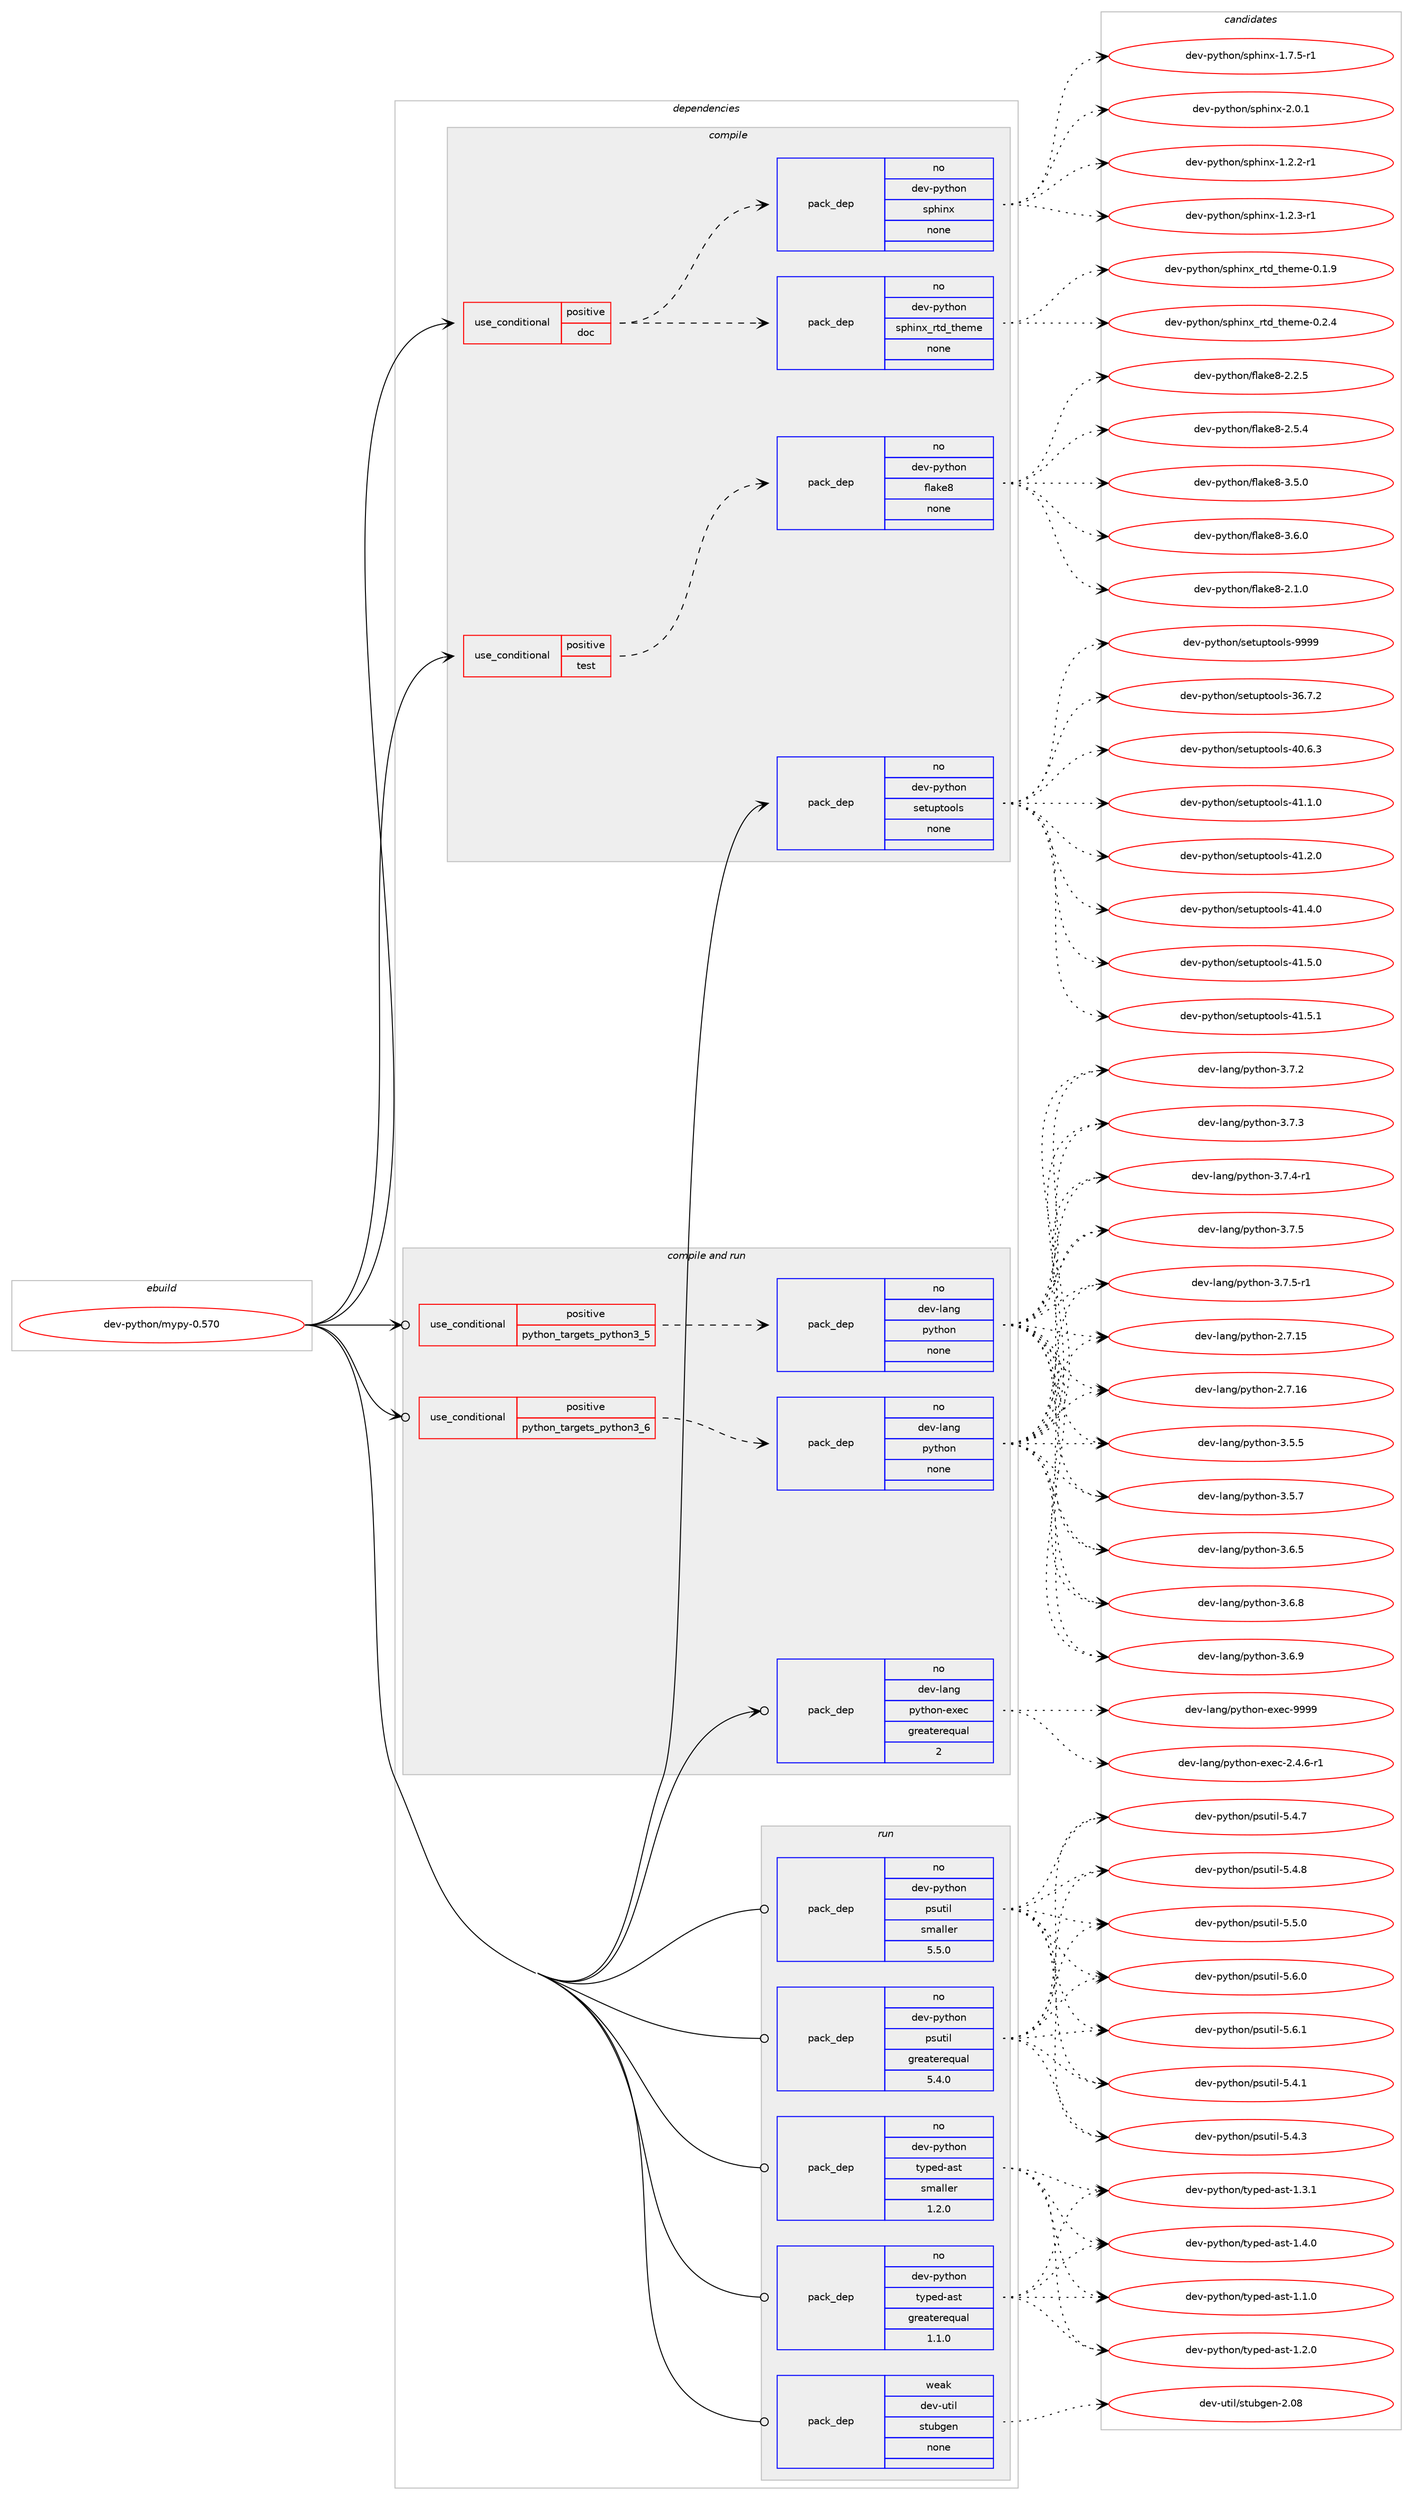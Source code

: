 digraph prolog {

# *************
# Graph options
# *************

newrank=true;
concentrate=true;
compound=true;
graph [rankdir=LR,fontname=Helvetica,fontsize=10,ranksep=1.5];#, ranksep=2.5, nodesep=0.2];
edge  [arrowhead=vee];
node  [fontname=Helvetica,fontsize=10];

# **********
# The ebuild
# **********

subgraph cluster_leftcol {
color=gray;
rank=same;
label=<<i>ebuild</i>>;
id [label="dev-python/mypy-0.570", color=red, width=4, href="../dev-python/mypy-0.570.svg"];
}

# ****************
# The dependencies
# ****************

subgraph cluster_midcol {
color=gray;
label=<<i>dependencies</i>>;
subgraph cluster_compile {
fillcolor="#eeeeee";
style=filled;
label=<<i>compile</i>>;
subgraph cond142781 {
dependency615420 [label=<<TABLE BORDER="0" CELLBORDER="1" CELLSPACING="0" CELLPADDING="4"><TR><TD ROWSPAN="3" CELLPADDING="10">use_conditional</TD></TR><TR><TD>positive</TD></TR><TR><TD>doc</TD></TR></TABLE>>, shape=none, color=red];
subgraph pack460834 {
dependency615421 [label=<<TABLE BORDER="0" CELLBORDER="1" CELLSPACING="0" CELLPADDING="4" WIDTH="220"><TR><TD ROWSPAN="6" CELLPADDING="30">pack_dep</TD></TR><TR><TD WIDTH="110">no</TD></TR><TR><TD>dev-python</TD></TR><TR><TD>sphinx</TD></TR><TR><TD>none</TD></TR><TR><TD></TD></TR></TABLE>>, shape=none, color=blue];
}
dependency615420:e -> dependency615421:w [weight=20,style="dashed",arrowhead="vee"];
subgraph pack460835 {
dependency615422 [label=<<TABLE BORDER="0" CELLBORDER="1" CELLSPACING="0" CELLPADDING="4" WIDTH="220"><TR><TD ROWSPAN="6" CELLPADDING="30">pack_dep</TD></TR><TR><TD WIDTH="110">no</TD></TR><TR><TD>dev-python</TD></TR><TR><TD>sphinx_rtd_theme</TD></TR><TR><TD>none</TD></TR><TR><TD></TD></TR></TABLE>>, shape=none, color=blue];
}
dependency615420:e -> dependency615422:w [weight=20,style="dashed",arrowhead="vee"];
}
id:e -> dependency615420:w [weight=20,style="solid",arrowhead="vee"];
subgraph cond142782 {
dependency615423 [label=<<TABLE BORDER="0" CELLBORDER="1" CELLSPACING="0" CELLPADDING="4"><TR><TD ROWSPAN="3" CELLPADDING="10">use_conditional</TD></TR><TR><TD>positive</TD></TR><TR><TD>test</TD></TR></TABLE>>, shape=none, color=red];
subgraph pack460836 {
dependency615424 [label=<<TABLE BORDER="0" CELLBORDER="1" CELLSPACING="0" CELLPADDING="4" WIDTH="220"><TR><TD ROWSPAN="6" CELLPADDING="30">pack_dep</TD></TR><TR><TD WIDTH="110">no</TD></TR><TR><TD>dev-python</TD></TR><TR><TD>flake8</TD></TR><TR><TD>none</TD></TR><TR><TD></TD></TR></TABLE>>, shape=none, color=blue];
}
dependency615423:e -> dependency615424:w [weight=20,style="dashed",arrowhead="vee"];
}
id:e -> dependency615423:w [weight=20,style="solid",arrowhead="vee"];
subgraph pack460837 {
dependency615425 [label=<<TABLE BORDER="0" CELLBORDER="1" CELLSPACING="0" CELLPADDING="4" WIDTH="220"><TR><TD ROWSPAN="6" CELLPADDING="30">pack_dep</TD></TR><TR><TD WIDTH="110">no</TD></TR><TR><TD>dev-python</TD></TR><TR><TD>setuptools</TD></TR><TR><TD>none</TD></TR><TR><TD></TD></TR></TABLE>>, shape=none, color=blue];
}
id:e -> dependency615425:w [weight=20,style="solid",arrowhead="vee"];
}
subgraph cluster_compileandrun {
fillcolor="#eeeeee";
style=filled;
label=<<i>compile and run</i>>;
subgraph cond142783 {
dependency615426 [label=<<TABLE BORDER="0" CELLBORDER="1" CELLSPACING="0" CELLPADDING="4"><TR><TD ROWSPAN="3" CELLPADDING="10">use_conditional</TD></TR><TR><TD>positive</TD></TR><TR><TD>python_targets_python3_5</TD></TR></TABLE>>, shape=none, color=red];
subgraph pack460838 {
dependency615427 [label=<<TABLE BORDER="0" CELLBORDER="1" CELLSPACING="0" CELLPADDING="4" WIDTH="220"><TR><TD ROWSPAN="6" CELLPADDING="30">pack_dep</TD></TR><TR><TD WIDTH="110">no</TD></TR><TR><TD>dev-lang</TD></TR><TR><TD>python</TD></TR><TR><TD>none</TD></TR><TR><TD></TD></TR></TABLE>>, shape=none, color=blue];
}
dependency615426:e -> dependency615427:w [weight=20,style="dashed",arrowhead="vee"];
}
id:e -> dependency615426:w [weight=20,style="solid",arrowhead="odotvee"];
subgraph cond142784 {
dependency615428 [label=<<TABLE BORDER="0" CELLBORDER="1" CELLSPACING="0" CELLPADDING="4"><TR><TD ROWSPAN="3" CELLPADDING="10">use_conditional</TD></TR><TR><TD>positive</TD></TR><TR><TD>python_targets_python3_6</TD></TR></TABLE>>, shape=none, color=red];
subgraph pack460839 {
dependency615429 [label=<<TABLE BORDER="0" CELLBORDER="1" CELLSPACING="0" CELLPADDING="4" WIDTH="220"><TR><TD ROWSPAN="6" CELLPADDING="30">pack_dep</TD></TR><TR><TD WIDTH="110">no</TD></TR><TR><TD>dev-lang</TD></TR><TR><TD>python</TD></TR><TR><TD>none</TD></TR><TR><TD></TD></TR></TABLE>>, shape=none, color=blue];
}
dependency615428:e -> dependency615429:w [weight=20,style="dashed",arrowhead="vee"];
}
id:e -> dependency615428:w [weight=20,style="solid",arrowhead="odotvee"];
subgraph pack460840 {
dependency615430 [label=<<TABLE BORDER="0" CELLBORDER="1" CELLSPACING="0" CELLPADDING="4" WIDTH="220"><TR><TD ROWSPAN="6" CELLPADDING="30">pack_dep</TD></TR><TR><TD WIDTH="110">no</TD></TR><TR><TD>dev-lang</TD></TR><TR><TD>python-exec</TD></TR><TR><TD>greaterequal</TD></TR><TR><TD>2</TD></TR></TABLE>>, shape=none, color=blue];
}
id:e -> dependency615430:w [weight=20,style="solid",arrowhead="odotvee"];
}
subgraph cluster_run {
fillcolor="#eeeeee";
style=filled;
label=<<i>run</i>>;
subgraph pack460841 {
dependency615431 [label=<<TABLE BORDER="0" CELLBORDER="1" CELLSPACING="0" CELLPADDING="4" WIDTH="220"><TR><TD ROWSPAN="6" CELLPADDING="30">pack_dep</TD></TR><TR><TD WIDTH="110">no</TD></TR><TR><TD>dev-python</TD></TR><TR><TD>psutil</TD></TR><TR><TD>greaterequal</TD></TR><TR><TD>5.4.0</TD></TR></TABLE>>, shape=none, color=blue];
}
id:e -> dependency615431:w [weight=20,style="solid",arrowhead="odot"];
subgraph pack460842 {
dependency615432 [label=<<TABLE BORDER="0" CELLBORDER="1" CELLSPACING="0" CELLPADDING="4" WIDTH="220"><TR><TD ROWSPAN="6" CELLPADDING="30">pack_dep</TD></TR><TR><TD WIDTH="110">no</TD></TR><TR><TD>dev-python</TD></TR><TR><TD>psutil</TD></TR><TR><TD>smaller</TD></TR><TR><TD>5.5.0</TD></TR></TABLE>>, shape=none, color=blue];
}
id:e -> dependency615432:w [weight=20,style="solid",arrowhead="odot"];
subgraph pack460843 {
dependency615433 [label=<<TABLE BORDER="0" CELLBORDER="1" CELLSPACING="0" CELLPADDING="4" WIDTH="220"><TR><TD ROWSPAN="6" CELLPADDING="30">pack_dep</TD></TR><TR><TD WIDTH="110">no</TD></TR><TR><TD>dev-python</TD></TR><TR><TD>typed-ast</TD></TR><TR><TD>greaterequal</TD></TR><TR><TD>1.1.0</TD></TR></TABLE>>, shape=none, color=blue];
}
id:e -> dependency615433:w [weight=20,style="solid",arrowhead="odot"];
subgraph pack460844 {
dependency615434 [label=<<TABLE BORDER="0" CELLBORDER="1" CELLSPACING="0" CELLPADDING="4" WIDTH="220"><TR><TD ROWSPAN="6" CELLPADDING="30">pack_dep</TD></TR><TR><TD WIDTH="110">no</TD></TR><TR><TD>dev-python</TD></TR><TR><TD>typed-ast</TD></TR><TR><TD>smaller</TD></TR><TR><TD>1.2.0</TD></TR></TABLE>>, shape=none, color=blue];
}
id:e -> dependency615434:w [weight=20,style="solid",arrowhead="odot"];
subgraph pack460845 {
dependency615435 [label=<<TABLE BORDER="0" CELLBORDER="1" CELLSPACING="0" CELLPADDING="4" WIDTH="220"><TR><TD ROWSPAN="6" CELLPADDING="30">pack_dep</TD></TR><TR><TD WIDTH="110">weak</TD></TR><TR><TD>dev-util</TD></TR><TR><TD>stubgen</TD></TR><TR><TD>none</TD></TR><TR><TD></TD></TR></TABLE>>, shape=none, color=blue];
}
id:e -> dependency615435:w [weight=20,style="solid",arrowhead="odot"];
}
}

# **************
# The candidates
# **************

subgraph cluster_choices {
rank=same;
color=gray;
label=<<i>candidates</i>>;

subgraph choice460834 {
color=black;
nodesep=1;
choice10010111845112121116104111110471151121041051101204549465046504511449 [label="dev-python/sphinx-1.2.2-r1", color=red, width=4,href="../dev-python/sphinx-1.2.2-r1.svg"];
choice10010111845112121116104111110471151121041051101204549465046514511449 [label="dev-python/sphinx-1.2.3-r1", color=red, width=4,href="../dev-python/sphinx-1.2.3-r1.svg"];
choice10010111845112121116104111110471151121041051101204549465546534511449 [label="dev-python/sphinx-1.7.5-r1", color=red, width=4,href="../dev-python/sphinx-1.7.5-r1.svg"];
choice1001011184511212111610411111047115112104105110120455046484649 [label="dev-python/sphinx-2.0.1", color=red, width=4,href="../dev-python/sphinx-2.0.1.svg"];
dependency615421:e -> choice10010111845112121116104111110471151121041051101204549465046504511449:w [style=dotted,weight="100"];
dependency615421:e -> choice10010111845112121116104111110471151121041051101204549465046514511449:w [style=dotted,weight="100"];
dependency615421:e -> choice10010111845112121116104111110471151121041051101204549465546534511449:w [style=dotted,weight="100"];
dependency615421:e -> choice1001011184511212111610411111047115112104105110120455046484649:w [style=dotted,weight="100"];
}
subgraph choice460835 {
color=black;
nodesep=1;
choice10010111845112121116104111110471151121041051101209511411610095116104101109101454846494657 [label="dev-python/sphinx_rtd_theme-0.1.9", color=red, width=4,href="../dev-python/sphinx_rtd_theme-0.1.9.svg"];
choice10010111845112121116104111110471151121041051101209511411610095116104101109101454846504652 [label="dev-python/sphinx_rtd_theme-0.2.4", color=red, width=4,href="../dev-python/sphinx_rtd_theme-0.2.4.svg"];
dependency615422:e -> choice10010111845112121116104111110471151121041051101209511411610095116104101109101454846494657:w [style=dotted,weight="100"];
dependency615422:e -> choice10010111845112121116104111110471151121041051101209511411610095116104101109101454846504652:w [style=dotted,weight="100"];
}
subgraph choice460836 {
color=black;
nodesep=1;
choice10010111845112121116104111110471021089710710156455046494648 [label="dev-python/flake8-2.1.0", color=red, width=4,href="../dev-python/flake8-2.1.0.svg"];
choice10010111845112121116104111110471021089710710156455046504653 [label="dev-python/flake8-2.2.5", color=red, width=4,href="../dev-python/flake8-2.2.5.svg"];
choice10010111845112121116104111110471021089710710156455046534652 [label="dev-python/flake8-2.5.4", color=red, width=4,href="../dev-python/flake8-2.5.4.svg"];
choice10010111845112121116104111110471021089710710156455146534648 [label="dev-python/flake8-3.5.0", color=red, width=4,href="../dev-python/flake8-3.5.0.svg"];
choice10010111845112121116104111110471021089710710156455146544648 [label="dev-python/flake8-3.6.0", color=red, width=4,href="../dev-python/flake8-3.6.0.svg"];
dependency615424:e -> choice10010111845112121116104111110471021089710710156455046494648:w [style=dotted,weight="100"];
dependency615424:e -> choice10010111845112121116104111110471021089710710156455046504653:w [style=dotted,weight="100"];
dependency615424:e -> choice10010111845112121116104111110471021089710710156455046534652:w [style=dotted,weight="100"];
dependency615424:e -> choice10010111845112121116104111110471021089710710156455146534648:w [style=dotted,weight="100"];
dependency615424:e -> choice10010111845112121116104111110471021089710710156455146544648:w [style=dotted,weight="100"];
}
subgraph choice460837 {
color=black;
nodesep=1;
choice100101118451121211161041111104711510111611711211611111110811545515446554650 [label="dev-python/setuptools-36.7.2", color=red, width=4,href="../dev-python/setuptools-36.7.2.svg"];
choice100101118451121211161041111104711510111611711211611111110811545524846544651 [label="dev-python/setuptools-40.6.3", color=red, width=4,href="../dev-python/setuptools-40.6.3.svg"];
choice100101118451121211161041111104711510111611711211611111110811545524946494648 [label="dev-python/setuptools-41.1.0", color=red, width=4,href="../dev-python/setuptools-41.1.0.svg"];
choice100101118451121211161041111104711510111611711211611111110811545524946504648 [label="dev-python/setuptools-41.2.0", color=red, width=4,href="../dev-python/setuptools-41.2.0.svg"];
choice100101118451121211161041111104711510111611711211611111110811545524946524648 [label="dev-python/setuptools-41.4.0", color=red, width=4,href="../dev-python/setuptools-41.4.0.svg"];
choice100101118451121211161041111104711510111611711211611111110811545524946534648 [label="dev-python/setuptools-41.5.0", color=red, width=4,href="../dev-python/setuptools-41.5.0.svg"];
choice100101118451121211161041111104711510111611711211611111110811545524946534649 [label="dev-python/setuptools-41.5.1", color=red, width=4,href="../dev-python/setuptools-41.5.1.svg"];
choice10010111845112121116104111110471151011161171121161111111081154557575757 [label="dev-python/setuptools-9999", color=red, width=4,href="../dev-python/setuptools-9999.svg"];
dependency615425:e -> choice100101118451121211161041111104711510111611711211611111110811545515446554650:w [style=dotted,weight="100"];
dependency615425:e -> choice100101118451121211161041111104711510111611711211611111110811545524846544651:w [style=dotted,weight="100"];
dependency615425:e -> choice100101118451121211161041111104711510111611711211611111110811545524946494648:w [style=dotted,weight="100"];
dependency615425:e -> choice100101118451121211161041111104711510111611711211611111110811545524946504648:w [style=dotted,weight="100"];
dependency615425:e -> choice100101118451121211161041111104711510111611711211611111110811545524946524648:w [style=dotted,weight="100"];
dependency615425:e -> choice100101118451121211161041111104711510111611711211611111110811545524946534648:w [style=dotted,weight="100"];
dependency615425:e -> choice100101118451121211161041111104711510111611711211611111110811545524946534649:w [style=dotted,weight="100"];
dependency615425:e -> choice10010111845112121116104111110471151011161171121161111111081154557575757:w [style=dotted,weight="100"];
}
subgraph choice460838 {
color=black;
nodesep=1;
choice10010111845108971101034711212111610411111045504655464953 [label="dev-lang/python-2.7.15", color=red, width=4,href="../dev-lang/python-2.7.15.svg"];
choice10010111845108971101034711212111610411111045504655464954 [label="dev-lang/python-2.7.16", color=red, width=4,href="../dev-lang/python-2.7.16.svg"];
choice100101118451089711010347112121116104111110455146534653 [label="dev-lang/python-3.5.5", color=red, width=4,href="../dev-lang/python-3.5.5.svg"];
choice100101118451089711010347112121116104111110455146534655 [label="dev-lang/python-3.5.7", color=red, width=4,href="../dev-lang/python-3.5.7.svg"];
choice100101118451089711010347112121116104111110455146544653 [label="dev-lang/python-3.6.5", color=red, width=4,href="../dev-lang/python-3.6.5.svg"];
choice100101118451089711010347112121116104111110455146544656 [label="dev-lang/python-3.6.8", color=red, width=4,href="../dev-lang/python-3.6.8.svg"];
choice100101118451089711010347112121116104111110455146544657 [label="dev-lang/python-3.6.9", color=red, width=4,href="../dev-lang/python-3.6.9.svg"];
choice100101118451089711010347112121116104111110455146554650 [label="dev-lang/python-3.7.2", color=red, width=4,href="../dev-lang/python-3.7.2.svg"];
choice100101118451089711010347112121116104111110455146554651 [label="dev-lang/python-3.7.3", color=red, width=4,href="../dev-lang/python-3.7.3.svg"];
choice1001011184510897110103471121211161041111104551465546524511449 [label="dev-lang/python-3.7.4-r1", color=red, width=4,href="../dev-lang/python-3.7.4-r1.svg"];
choice100101118451089711010347112121116104111110455146554653 [label="dev-lang/python-3.7.5", color=red, width=4,href="../dev-lang/python-3.7.5.svg"];
choice1001011184510897110103471121211161041111104551465546534511449 [label="dev-lang/python-3.7.5-r1", color=red, width=4,href="../dev-lang/python-3.7.5-r1.svg"];
dependency615427:e -> choice10010111845108971101034711212111610411111045504655464953:w [style=dotted,weight="100"];
dependency615427:e -> choice10010111845108971101034711212111610411111045504655464954:w [style=dotted,weight="100"];
dependency615427:e -> choice100101118451089711010347112121116104111110455146534653:w [style=dotted,weight="100"];
dependency615427:e -> choice100101118451089711010347112121116104111110455146534655:w [style=dotted,weight="100"];
dependency615427:e -> choice100101118451089711010347112121116104111110455146544653:w [style=dotted,weight="100"];
dependency615427:e -> choice100101118451089711010347112121116104111110455146544656:w [style=dotted,weight="100"];
dependency615427:e -> choice100101118451089711010347112121116104111110455146544657:w [style=dotted,weight="100"];
dependency615427:e -> choice100101118451089711010347112121116104111110455146554650:w [style=dotted,weight="100"];
dependency615427:e -> choice100101118451089711010347112121116104111110455146554651:w [style=dotted,weight="100"];
dependency615427:e -> choice1001011184510897110103471121211161041111104551465546524511449:w [style=dotted,weight="100"];
dependency615427:e -> choice100101118451089711010347112121116104111110455146554653:w [style=dotted,weight="100"];
dependency615427:e -> choice1001011184510897110103471121211161041111104551465546534511449:w [style=dotted,weight="100"];
}
subgraph choice460839 {
color=black;
nodesep=1;
choice10010111845108971101034711212111610411111045504655464953 [label="dev-lang/python-2.7.15", color=red, width=4,href="../dev-lang/python-2.7.15.svg"];
choice10010111845108971101034711212111610411111045504655464954 [label="dev-lang/python-2.7.16", color=red, width=4,href="../dev-lang/python-2.7.16.svg"];
choice100101118451089711010347112121116104111110455146534653 [label="dev-lang/python-3.5.5", color=red, width=4,href="../dev-lang/python-3.5.5.svg"];
choice100101118451089711010347112121116104111110455146534655 [label="dev-lang/python-3.5.7", color=red, width=4,href="../dev-lang/python-3.5.7.svg"];
choice100101118451089711010347112121116104111110455146544653 [label="dev-lang/python-3.6.5", color=red, width=4,href="../dev-lang/python-3.6.5.svg"];
choice100101118451089711010347112121116104111110455146544656 [label="dev-lang/python-3.6.8", color=red, width=4,href="../dev-lang/python-3.6.8.svg"];
choice100101118451089711010347112121116104111110455146544657 [label="dev-lang/python-3.6.9", color=red, width=4,href="../dev-lang/python-3.6.9.svg"];
choice100101118451089711010347112121116104111110455146554650 [label="dev-lang/python-3.7.2", color=red, width=4,href="../dev-lang/python-3.7.2.svg"];
choice100101118451089711010347112121116104111110455146554651 [label="dev-lang/python-3.7.3", color=red, width=4,href="../dev-lang/python-3.7.3.svg"];
choice1001011184510897110103471121211161041111104551465546524511449 [label="dev-lang/python-3.7.4-r1", color=red, width=4,href="../dev-lang/python-3.7.4-r1.svg"];
choice100101118451089711010347112121116104111110455146554653 [label="dev-lang/python-3.7.5", color=red, width=4,href="../dev-lang/python-3.7.5.svg"];
choice1001011184510897110103471121211161041111104551465546534511449 [label="dev-lang/python-3.7.5-r1", color=red, width=4,href="../dev-lang/python-3.7.5-r1.svg"];
dependency615429:e -> choice10010111845108971101034711212111610411111045504655464953:w [style=dotted,weight="100"];
dependency615429:e -> choice10010111845108971101034711212111610411111045504655464954:w [style=dotted,weight="100"];
dependency615429:e -> choice100101118451089711010347112121116104111110455146534653:w [style=dotted,weight="100"];
dependency615429:e -> choice100101118451089711010347112121116104111110455146534655:w [style=dotted,weight="100"];
dependency615429:e -> choice100101118451089711010347112121116104111110455146544653:w [style=dotted,weight="100"];
dependency615429:e -> choice100101118451089711010347112121116104111110455146544656:w [style=dotted,weight="100"];
dependency615429:e -> choice100101118451089711010347112121116104111110455146544657:w [style=dotted,weight="100"];
dependency615429:e -> choice100101118451089711010347112121116104111110455146554650:w [style=dotted,weight="100"];
dependency615429:e -> choice100101118451089711010347112121116104111110455146554651:w [style=dotted,weight="100"];
dependency615429:e -> choice1001011184510897110103471121211161041111104551465546524511449:w [style=dotted,weight="100"];
dependency615429:e -> choice100101118451089711010347112121116104111110455146554653:w [style=dotted,weight="100"];
dependency615429:e -> choice1001011184510897110103471121211161041111104551465546534511449:w [style=dotted,weight="100"];
}
subgraph choice460840 {
color=black;
nodesep=1;
choice10010111845108971101034711212111610411111045101120101994550465246544511449 [label="dev-lang/python-exec-2.4.6-r1", color=red, width=4,href="../dev-lang/python-exec-2.4.6-r1.svg"];
choice10010111845108971101034711212111610411111045101120101994557575757 [label="dev-lang/python-exec-9999", color=red, width=4,href="../dev-lang/python-exec-9999.svg"];
dependency615430:e -> choice10010111845108971101034711212111610411111045101120101994550465246544511449:w [style=dotted,weight="100"];
dependency615430:e -> choice10010111845108971101034711212111610411111045101120101994557575757:w [style=dotted,weight="100"];
}
subgraph choice460841 {
color=black;
nodesep=1;
choice1001011184511212111610411111047112115117116105108455346524649 [label="dev-python/psutil-5.4.1", color=red, width=4,href="../dev-python/psutil-5.4.1.svg"];
choice1001011184511212111610411111047112115117116105108455346524651 [label="dev-python/psutil-5.4.3", color=red, width=4,href="../dev-python/psutil-5.4.3.svg"];
choice1001011184511212111610411111047112115117116105108455346524655 [label="dev-python/psutil-5.4.7", color=red, width=4,href="../dev-python/psutil-5.4.7.svg"];
choice1001011184511212111610411111047112115117116105108455346524656 [label="dev-python/psutil-5.4.8", color=red, width=4,href="../dev-python/psutil-5.4.8.svg"];
choice1001011184511212111610411111047112115117116105108455346534648 [label="dev-python/psutil-5.5.0", color=red, width=4,href="../dev-python/psutil-5.5.0.svg"];
choice1001011184511212111610411111047112115117116105108455346544648 [label="dev-python/psutil-5.6.0", color=red, width=4,href="../dev-python/psutil-5.6.0.svg"];
choice1001011184511212111610411111047112115117116105108455346544649 [label="dev-python/psutil-5.6.1", color=red, width=4,href="../dev-python/psutil-5.6.1.svg"];
dependency615431:e -> choice1001011184511212111610411111047112115117116105108455346524649:w [style=dotted,weight="100"];
dependency615431:e -> choice1001011184511212111610411111047112115117116105108455346524651:w [style=dotted,weight="100"];
dependency615431:e -> choice1001011184511212111610411111047112115117116105108455346524655:w [style=dotted,weight="100"];
dependency615431:e -> choice1001011184511212111610411111047112115117116105108455346524656:w [style=dotted,weight="100"];
dependency615431:e -> choice1001011184511212111610411111047112115117116105108455346534648:w [style=dotted,weight="100"];
dependency615431:e -> choice1001011184511212111610411111047112115117116105108455346544648:w [style=dotted,weight="100"];
dependency615431:e -> choice1001011184511212111610411111047112115117116105108455346544649:w [style=dotted,weight="100"];
}
subgraph choice460842 {
color=black;
nodesep=1;
choice1001011184511212111610411111047112115117116105108455346524649 [label="dev-python/psutil-5.4.1", color=red, width=4,href="../dev-python/psutil-5.4.1.svg"];
choice1001011184511212111610411111047112115117116105108455346524651 [label="dev-python/psutil-5.4.3", color=red, width=4,href="../dev-python/psutil-5.4.3.svg"];
choice1001011184511212111610411111047112115117116105108455346524655 [label="dev-python/psutil-5.4.7", color=red, width=4,href="../dev-python/psutil-5.4.7.svg"];
choice1001011184511212111610411111047112115117116105108455346524656 [label="dev-python/psutil-5.4.8", color=red, width=4,href="../dev-python/psutil-5.4.8.svg"];
choice1001011184511212111610411111047112115117116105108455346534648 [label="dev-python/psutil-5.5.0", color=red, width=4,href="../dev-python/psutil-5.5.0.svg"];
choice1001011184511212111610411111047112115117116105108455346544648 [label="dev-python/psutil-5.6.0", color=red, width=4,href="../dev-python/psutil-5.6.0.svg"];
choice1001011184511212111610411111047112115117116105108455346544649 [label="dev-python/psutil-5.6.1", color=red, width=4,href="../dev-python/psutil-5.6.1.svg"];
dependency615432:e -> choice1001011184511212111610411111047112115117116105108455346524649:w [style=dotted,weight="100"];
dependency615432:e -> choice1001011184511212111610411111047112115117116105108455346524651:w [style=dotted,weight="100"];
dependency615432:e -> choice1001011184511212111610411111047112115117116105108455346524655:w [style=dotted,weight="100"];
dependency615432:e -> choice1001011184511212111610411111047112115117116105108455346524656:w [style=dotted,weight="100"];
dependency615432:e -> choice1001011184511212111610411111047112115117116105108455346534648:w [style=dotted,weight="100"];
dependency615432:e -> choice1001011184511212111610411111047112115117116105108455346544648:w [style=dotted,weight="100"];
dependency615432:e -> choice1001011184511212111610411111047112115117116105108455346544649:w [style=dotted,weight="100"];
}
subgraph choice460843 {
color=black;
nodesep=1;
choice10010111845112121116104111110471161211121011004597115116454946494648 [label="dev-python/typed-ast-1.1.0", color=red, width=4,href="../dev-python/typed-ast-1.1.0.svg"];
choice10010111845112121116104111110471161211121011004597115116454946504648 [label="dev-python/typed-ast-1.2.0", color=red, width=4,href="../dev-python/typed-ast-1.2.0.svg"];
choice10010111845112121116104111110471161211121011004597115116454946514649 [label="dev-python/typed-ast-1.3.1", color=red, width=4,href="../dev-python/typed-ast-1.3.1.svg"];
choice10010111845112121116104111110471161211121011004597115116454946524648 [label="dev-python/typed-ast-1.4.0", color=red, width=4,href="../dev-python/typed-ast-1.4.0.svg"];
dependency615433:e -> choice10010111845112121116104111110471161211121011004597115116454946494648:w [style=dotted,weight="100"];
dependency615433:e -> choice10010111845112121116104111110471161211121011004597115116454946504648:w [style=dotted,weight="100"];
dependency615433:e -> choice10010111845112121116104111110471161211121011004597115116454946514649:w [style=dotted,weight="100"];
dependency615433:e -> choice10010111845112121116104111110471161211121011004597115116454946524648:w [style=dotted,weight="100"];
}
subgraph choice460844 {
color=black;
nodesep=1;
choice10010111845112121116104111110471161211121011004597115116454946494648 [label="dev-python/typed-ast-1.1.0", color=red, width=4,href="../dev-python/typed-ast-1.1.0.svg"];
choice10010111845112121116104111110471161211121011004597115116454946504648 [label="dev-python/typed-ast-1.2.0", color=red, width=4,href="../dev-python/typed-ast-1.2.0.svg"];
choice10010111845112121116104111110471161211121011004597115116454946514649 [label="dev-python/typed-ast-1.3.1", color=red, width=4,href="../dev-python/typed-ast-1.3.1.svg"];
choice10010111845112121116104111110471161211121011004597115116454946524648 [label="dev-python/typed-ast-1.4.0", color=red, width=4,href="../dev-python/typed-ast-1.4.0.svg"];
dependency615434:e -> choice10010111845112121116104111110471161211121011004597115116454946494648:w [style=dotted,weight="100"];
dependency615434:e -> choice10010111845112121116104111110471161211121011004597115116454946504648:w [style=dotted,weight="100"];
dependency615434:e -> choice10010111845112121116104111110471161211121011004597115116454946514649:w [style=dotted,weight="100"];
dependency615434:e -> choice10010111845112121116104111110471161211121011004597115116454946524648:w [style=dotted,weight="100"];
}
subgraph choice460845 {
color=black;
nodesep=1;
choice1001011184511711610510847115116117981031011104550464856 [label="dev-util/stubgen-2.08", color=red, width=4,href="../dev-util/stubgen-2.08.svg"];
dependency615435:e -> choice1001011184511711610510847115116117981031011104550464856:w [style=dotted,weight="100"];
}
}

}
